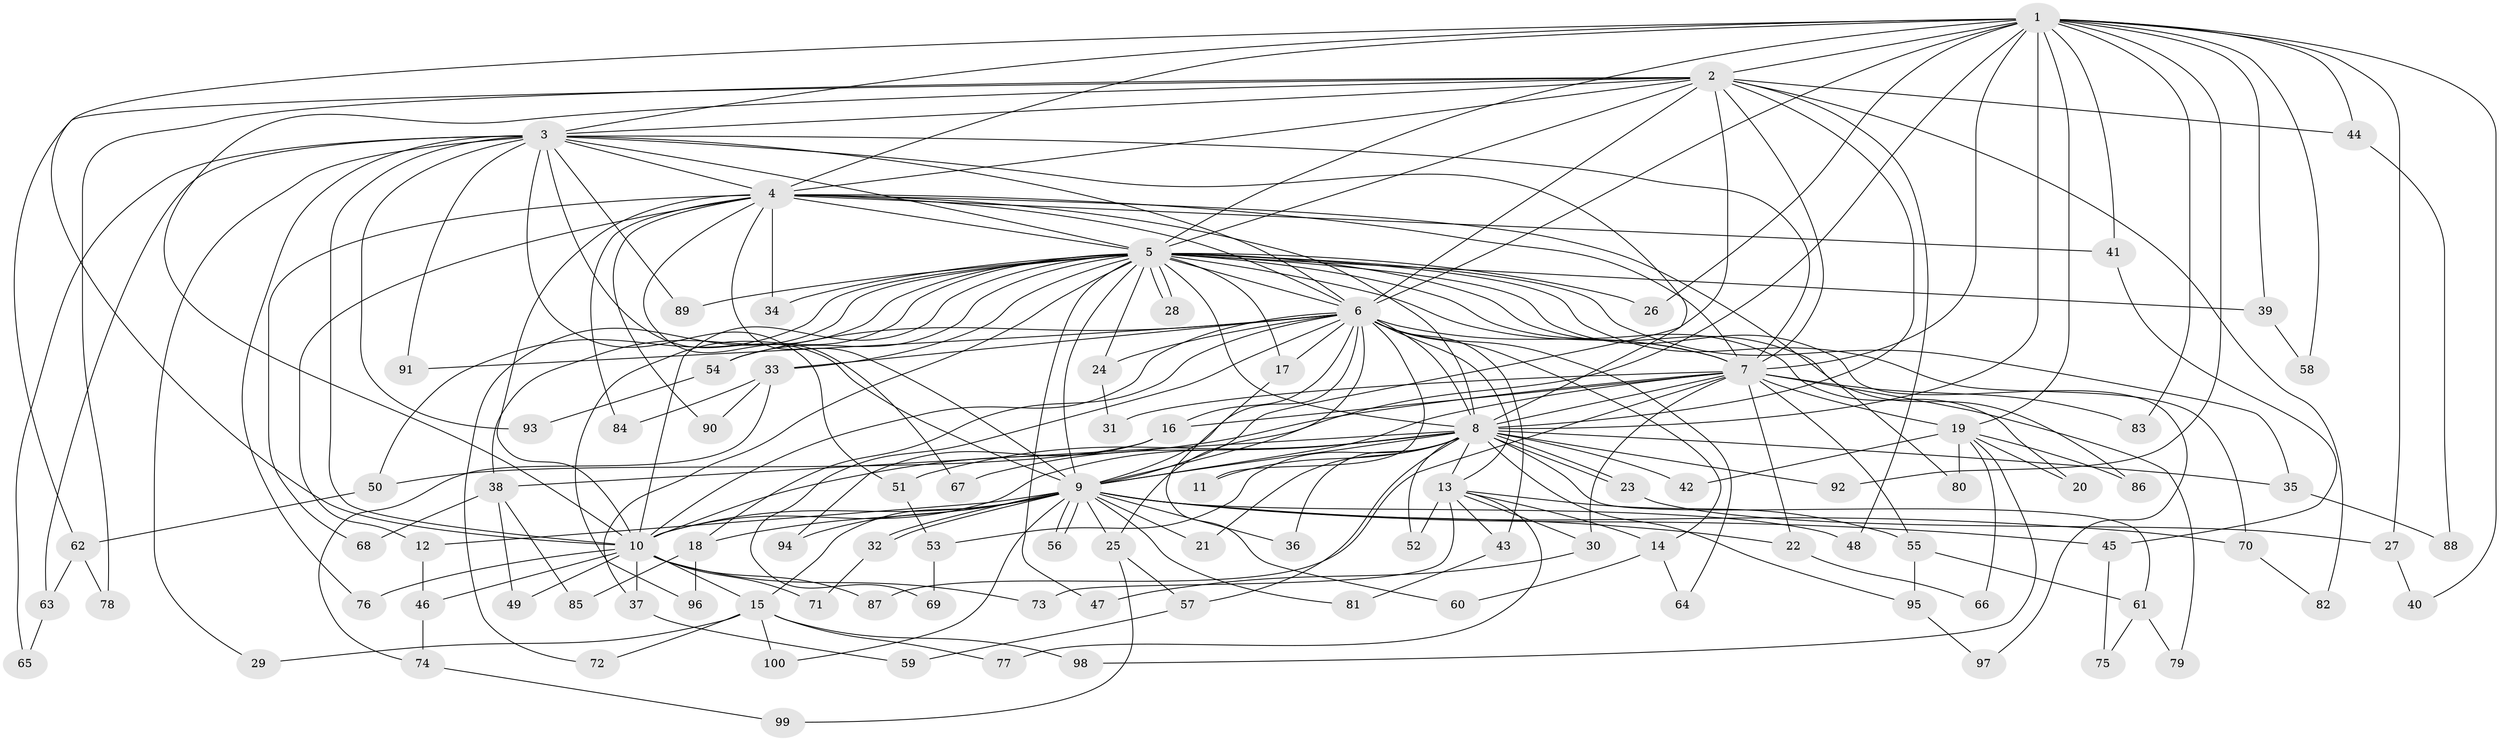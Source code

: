 // Generated by graph-tools (version 1.1) at 2025/38/02/21/25 10:38:53]
// undirected, 100 vertices, 225 edges
graph export_dot {
graph [start="1"]
  node [color=gray90,style=filled];
  1;
  2;
  3;
  4;
  5;
  6;
  7;
  8;
  9;
  10;
  11;
  12;
  13;
  14;
  15;
  16;
  17;
  18;
  19;
  20;
  21;
  22;
  23;
  24;
  25;
  26;
  27;
  28;
  29;
  30;
  31;
  32;
  33;
  34;
  35;
  36;
  37;
  38;
  39;
  40;
  41;
  42;
  43;
  44;
  45;
  46;
  47;
  48;
  49;
  50;
  51;
  52;
  53;
  54;
  55;
  56;
  57;
  58;
  59;
  60;
  61;
  62;
  63;
  64;
  65;
  66;
  67;
  68;
  69;
  70;
  71;
  72;
  73;
  74;
  75;
  76;
  77;
  78;
  79;
  80;
  81;
  82;
  83;
  84;
  85;
  86;
  87;
  88;
  89;
  90;
  91;
  92;
  93;
  94;
  95;
  96;
  97;
  98;
  99;
  100;
  1 -- 2;
  1 -- 3;
  1 -- 4;
  1 -- 5;
  1 -- 6;
  1 -- 7;
  1 -- 8;
  1 -- 9;
  1 -- 10;
  1 -- 19;
  1 -- 26;
  1 -- 27;
  1 -- 39;
  1 -- 40;
  1 -- 41;
  1 -- 44;
  1 -- 58;
  1 -- 83;
  1 -- 92;
  2 -- 3;
  2 -- 4;
  2 -- 5;
  2 -- 6;
  2 -- 7;
  2 -- 8;
  2 -- 9;
  2 -- 10;
  2 -- 44;
  2 -- 48;
  2 -- 62;
  2 -- 78;
  2 -- 82;
  3 -- 4;
  3 -- 5;
  3 -- 6;
  3 -- 7;
  3 -- 8;
  3 -- 9;
  3 -- 10;
  3 -- 29;
  3 -- 51;
  3 -- 63;
  3 -- 65;
  3 -- 76;
  3 -- 89;
  3 -- 91;
  3 -- 93;
  4 -- 5;
  4 -- 6;
  4 -- 7;
  4 -- 8;
  4 -- 9;
  4 -- 10;
  4 -- 12;
  4 -- 34;
  4 -- 41;
  4 -- 67;
  4 -- 68;
  4 -- 80;
  4 -- 84;
  4 -- 90;
  5 -- 6;
  5 -- 7;
  5 -- 8;
  5 -- 9;
  5 -- 10;
  5 -- 17;
  5 -- 20;
  5 -- 24;
  5 -- 26;
  5 -- 28;
  5 -- 28;
  5 -- 33;
  5 -- 34;
  5 -- 35;
  5 -- 37;
  5 -- 38;
  5 -- 39;
  5 -- 47;
  5 -- 50;
  5 -- 54;
  5 -- 70;
  5 -- 72;
  5 -- 86;
  5 -- 89;
  5 -- 96;
  5 -- 97;
  6 -- 7;
  6 -- 8;
  6 -- 9;
  6 -- 10;
  6 -- 11;
  6 -- 13;
  6 -- 14;
  6 -- 16;
  6 -- 17;
  6 -- 18;
  6 -- 24;
  6 -- 25;
  6 -- 33;
  6 -- 43;
  6 -- 54;
  6 -- 64;
  6 -- 69;
  6 -- 91;
  7 -- 8;
  7 -- 9;
  7 -- 10;
  7 -- 16;
  7 -- 19;
  7 -- 22;
  7 -- 30;
  7 -- 31;
  7 -- 55;
  7 -- 79;
  7 -- 83;
  7 -- 87;
  8 -- 9;
  8 -- 10;
  8 -- 11;
  8 -- 13;
  8 -- 21;
  8 -- 23;
  8 -- 23;
  8 -- 35;
  8 -- 36;
  8 -- 38;
  8 -- 42;
  8 -- 51;
  8 -- 52;
  8 -- 53;
  8 -- 57;
  8 -- 61;
  8 -- 67;
  8 -- 92;
  8 -- 95;
  9 -- 10;
  9 -- 12;
  9 -- 15;
  9 -- 18;
  9 -- 21;
  9 -- 22;
  9 -- 25;
  9 -- 32;
  9 -- 32;
  9 -- 36;
  9 -- 45;
  9 -- 48;
  9 -- 56;
  9 -- 56;
  9 -- 70;
  9 -- 81;
  9 -- 94;
  9 -- 100;
  10 -- 15;
  10 -- 37;
  10 -- 46;
  10 -- 49;
  10 -- 71;
  10 -- 73;
  10 -- 76;
  10 -- 87;
  12 -- 46;
  13 -- 14;
  13 -- 30;
  13 -- 43;
  13 -- 52;
  13 -- 55;
  13 -- 73;
  13 -- 77;
  14 -- 60;
  14 -- 64;
  15 -- 29;
  15 -- 72;
  15 -- 77;
  15 -- 98;
  15 -- 100;
  16 -- 50;
  16 -- 94;
  17 -- 60;
  18 -- 85;
  18 -- 96;
  19 -- 20;
  19 -- 42;
  19 -- 66;
  19 -- 80;
  19 -- 86;
  19 -- 98;
  22 -- 66;
  23 -- 27;
  24 -- 31;
  25 -- 57;
  25 -- 99;
  27 -- 40;
  30 -- 47;
  32 -- 71;
  33 -- 74;
  33 -- 84;
  33 -- 90;
  35 -- 88;
  37 -- 59;
  38 -- 49;
  38 -- 68;
  38 -- 85;
  39 -- 58;
  41 -- 45;
  43 -- 81;
  44 -- 88;
  45 -- 75;
  46 -- 74;
  50 -- 62;
  51 -- 53;
  53 -- 69;
  54 -- 93;
  55 -- 61;
  55 -- 95;
  57 -- 59;
  61 -- 75;
  61 -- 79;
  62 -- 63;
  62 -- 78;
  63 -- 65;
  70 -- 82;
  74 -- 99;
  95 -- 97;
}
